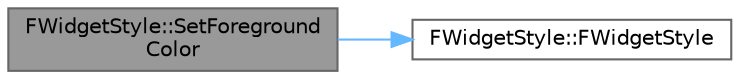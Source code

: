 digraph "FWidgetStyle::SetForegroundColor"
{
 // INTERACTIVE_SVG=YES
 // LATEX_PDF_SIZE
  bgcolor="transparent";
  edge [fontname=Helvetica,fontsize=10,labelfontname=Helvetica,labelfontsize=10];
  node [fontname=Helvetica,fontsize=10,shape=box,height=0.2,width=0.4];
  rankdir="LR";
  Node1 [id="Node000001",label="FWidgetStyle::SetForeground\lColor",height=0.2,width=0.4,color="gray40", fillcolor="grey60", style="filled", fontcolor="black",tooltip="Sets the current foreground color from the given linear color."];
  Node1 -> Node2 [id="edge1_Node000001_Node000002",color="steelblue1",style="solid",tooltip=" "];
  Node2 [id="Node000002",label="FWidgetStyle::FWidgetStyle",height=0.2,width=0.4,color="grey40", fillcolor="white", style="filled",URL="$dd/d09/classFWidgetStyle.html#a0818a37d06bc67961f249c0eaa7c9219",tooltip="Default constructor."];
}
